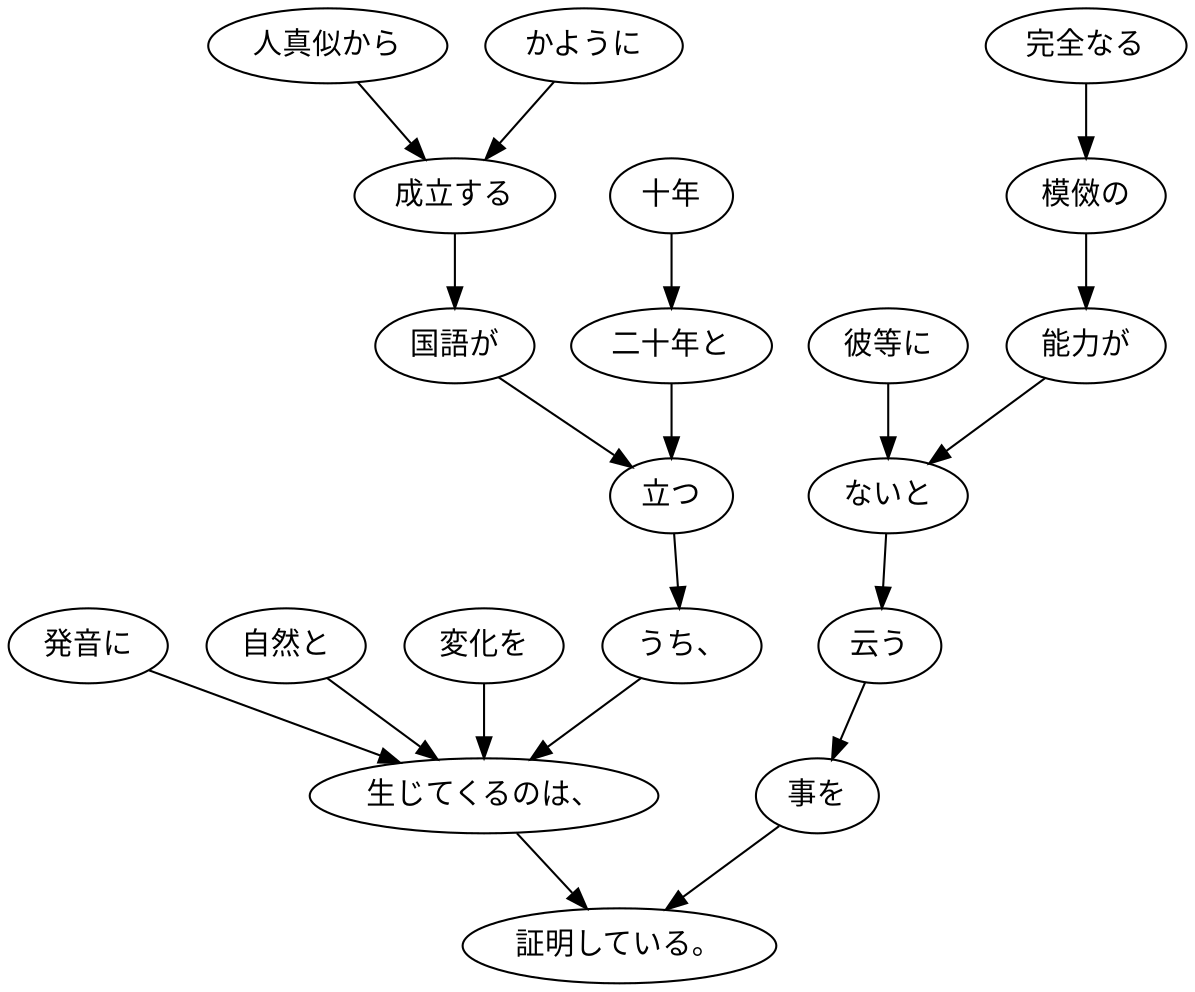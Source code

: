 digraph graph2789 {
	node0 [label="かように"];
	node1 [label="人真似から"];
	node2 [label="成立する"];
	node3 [label="国語が"];
	node4 [label="十年"];
	node5 [label="二十年と"];
	node6 [label="立つ"];
	node7 [label="うち、"];
	node8 [label="発音に"];
	node9 [label="自然と"];
	node10 [label="変化を"];
	node11 [label="生じてくるのは、"];
	node12 [label="彼等に"];
	node13 [label="完全なる"];
	node14 [label="模傚の"];
	node15 [label="能力が"];
	node16 [label="ないと"];
	node17 [label="云う"];
	node18 [label="事を"];
	node19 [label="証明している。"];
	node0 -> node2;
	node1 -> node2;
	node2 -> node3;
	node3 -> node6;
	node4 -> node5;
	node5 -> node6;
	node6 -> node7;
	node7 -> node11;
	node8 -> node11;
	node9 -> node11;
	node10 -> node11;
	node11 -> node19;
	node12 -> node16;
	node13 -> node14;
	node14 -> node15;
	node15 -> node16;
	node16 -> node17;
	node17 -> node18;
	node18 -> node19;
}
